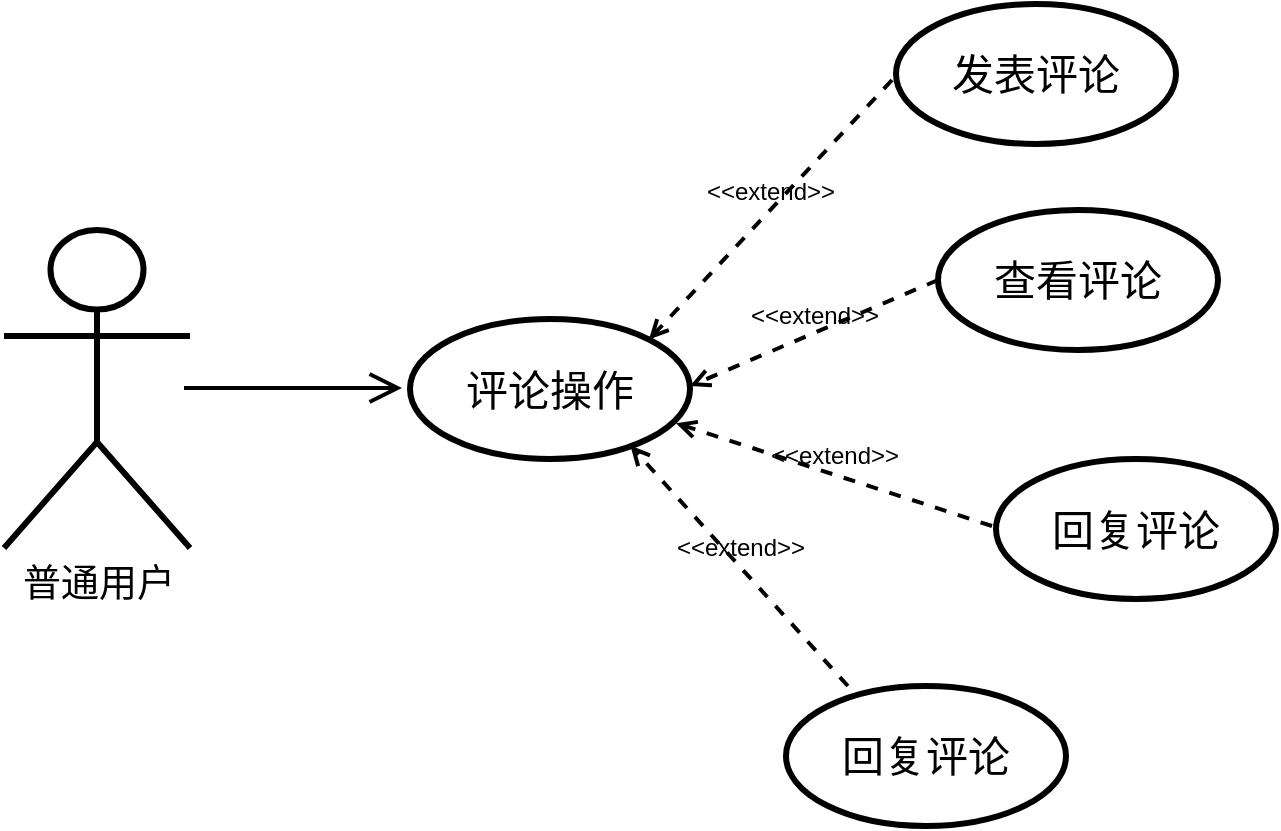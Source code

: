 <mxfile version="22.0.8" type="github">
  <diagram name="第 1 页" id="cpzl2ByvCGcXQiZo-43P">
    <mxGraphModel dx="976" dy="605" grid="0" gridSize="10" guides="1" tooltips="1" connect="1" arrows="1" fold="1" page="1" pageScale="1" pageWidth="1169" pageHeight="827" math="0" shadow="0">
      <root>
        <mxCell id="0" />
        <mxCell id="1" parent="0" />
        <mxCell id="15oJ6TcjCSk08Qs32s2y-2" value="&lt;font style=&quot;font-size: 19px;&quot;&gt;普通用户&lt;/font&gt;" style="shape=umlActor;verticalLabelPosition=bottom;verticalAlign=top;html=1;outlineConnect=0;strokeWidth=3;" vertex="1" parent="1">
          <mxGeometry x="186" y="262" width="93" height="159" as="geometry" />
        </mxCell>
        <mxCell id="15oJ6TcjCSk08Qs32s2y-3" value="" style="endArrow=open;endFill=1;endSize=12;html=1;rounded=0;strokeWidth=2;" edge="1" parent="1">
          <mxGeometry width="160" relative="1" as="geometry">
            <mxPoint x="276" y="341" as="sourcePoint" />
            <mxPoint x="385" y="341" as="targetPoint" />
          </mxGeometry>
        </mxCell>
        <mxCell id="15oJ6TcjCSk08Qs32s2y-7" value="&lt;span style=&quot;font-size: 21px;&quot;&gt;评论操作&lt;/span&gt;" style="ellipse;whiteSpace=wrap;html=1;strokeWidth=3;" vertex="1" parent="1">
          <mxGeometry x="389" y="306.5" width="140" height="70" as="geometry" />
        </mxCell>
        <mxCell id="15oJ6TcjCSk08Qs32s2y-8" value="&lt;span style=&quot;font-size: 21px;&quot;&gt;发表评论&lt;/span&gt;" style="ellipse;whiteSpace=wrap;html=1;strokeWidth=3;" vertex="1" parent="1">
          <mxGeometry x="632" y="149" width="140" height="70" as="geometry" />
        </mxCell>
        <mxCell id="15oJ6TcjCSk08Qs32s2y-9" value="&lt;font style=&quot;font-size: 12px;&quot;&gt;&amp;lt;&amp;lt;extend&amp;gt;&amp;gt;&lt;/font&gt;" style="html=1;verticalAlign=bottom;labelBackgroundColor=none;endArrow=open;endFill=0;dashed=1;rounded=0;strokeWidth=2;entryX=1;entryY=0;entryDx=0;entryDy=0;" edge="1" parent="1" target="15oJ6TcjCSk08Qs32s2y-7">
          <mxGeometry width="160" relative="1" as="geometry">
            <mxPoint x="630" y="187" as="sourcePoint" />
            <mxPoint x="510" y="314" as="targetPoint" />
          </mxGeometry>
        </mxCell>
        <mxCell id="15oJ6TcjCSk08Qs32s2y-10" value="&lt;span style=&quot;font-size: 21px;&quot;&gt;查看评论&lt;/span&gt;" style="ellipse;whiteSpace=wrap;html=1;strokeWidth=3;" vertex="1" parent="1">
          <mxGeometry x="653" y="252" width="140" height="70" as="geometry" />
        </mxCell>
        <mxCell id="15oJ6TcjCSk08Qs32s2y-11" value="&lt;font style=&quot;font-size: 12px;&quot;&gt;&amp;lt;&amp;lt;extend&amp;gt;&amp;gt;&lt;/font&gt;" style="html=1;verticalAlign=bottom;labelBackgroundColor=none;endArrow=open;endFill=0;dashed=1;rounded=0;strokeWidth=2;exitX=0;exitY=0.5;exitDx=0;exitDy=0;" edge="1" parent="1" source="15oJ6TcjCSk08Qs32s2y-10">
          <mxGeometry width="160" relative="1" as="geometry">
            <mxPoint x="649" y="213" as="sourcePoint" />
            <mxPoint x="529" y="340" as="targetPoint" />
          </mxGeometry>
        </mxCell>
        <mxCell id="15oJ6TcjCSk08Qs32s2y-12" value="&lt;span style=&quot;font-size: 21px;&quot;&gt;回复评论&lt;/span&gt;" style="ellipse;whiteSpace=wrap;html=1;strokeWidth=3;" vertex="1" parent="1">
          <mxGeometry x="682" y="376.5" width="140" height="70" as="geometry" />
        </mxCell>
        <mxCell id="15oJ6TcjCSk08Qs32s2y-13" value="&lt;font style=&quot;font-size: 12px;&quot;&gt;&amp;lt;&amp;lt;extend&amp;gt;&amp;gt;&lt;/font&gt;" style="html=1;verticalAlign=bottom;labelBackgroundColor=none;endArrow=open;endFill=0;dashed=1;rounded=0;strokeWidth=2;entryX=0.95;entryY=0.744;entryDx=0;entryDy=0;entryPerimeter=0;" edge="1" parent="1" target="15oJ6TcjCSk08Qs32s2y-7">
          <mxGeometry width="160" relative="1" as="geometry">
            <mxPoint x="680" y="410" as="sourcePoint" />
            <mxPoint x="534" y="403" as="targetPoint" />
          </mxGeometry>
        </mxCell>
        <mxCell id="15oJ6TcjCSk08Qs32s2y-16" value="&lt;span style=&quot;font-size: 21px;&quot;&gt;回复评论&lt;/span&gt;" style="ellipse;whiteSpace=wrap;html=1;strokeWidth=3;" vertex="1" parent="1">
          <mxGeometry x="577" y="490" width="140" height="70" as="geometry" />
        </mxCell>
        <mxCell id="15oJ6TcjCSk08Qs32s2y-17" value="&lt;font style=&quot;font-size: 12px;&quot;&gt;&amp;lt;&amp;lt;extend&amp;gt;&amp;gt;&lt;/font&gt;" style="html=1;verticalAlign=bottom;labelBackgroundColor=none;endArrow=open;endFill=0;dashed=1;rounded=0;strokeWidth=2;entryX=0.787;entryY=0.904;entryDx=0;entryDy=0;entryPerimeter=0;exitX=0.221;exitY=0;exitDx=0;exitDy=0;exitPerimeter=0;" edge="1" parent="1" source="15oJ6TcjCSk08Qs32s2y-16" target="15oJ6TcjCSk08Qs32s2y-7">
          <mxGeometry width="160" relative="1" as="geometry">
            <mxPoint x="648" y="427.5" as="sourcePoint" />
            <mxPoint x="490" y="376.5" as="targetPoint" />
          </mxGeometry>
        </mxCell>
      </root>
    </mxGraphModel>
  </diagram>
</mxfile>
